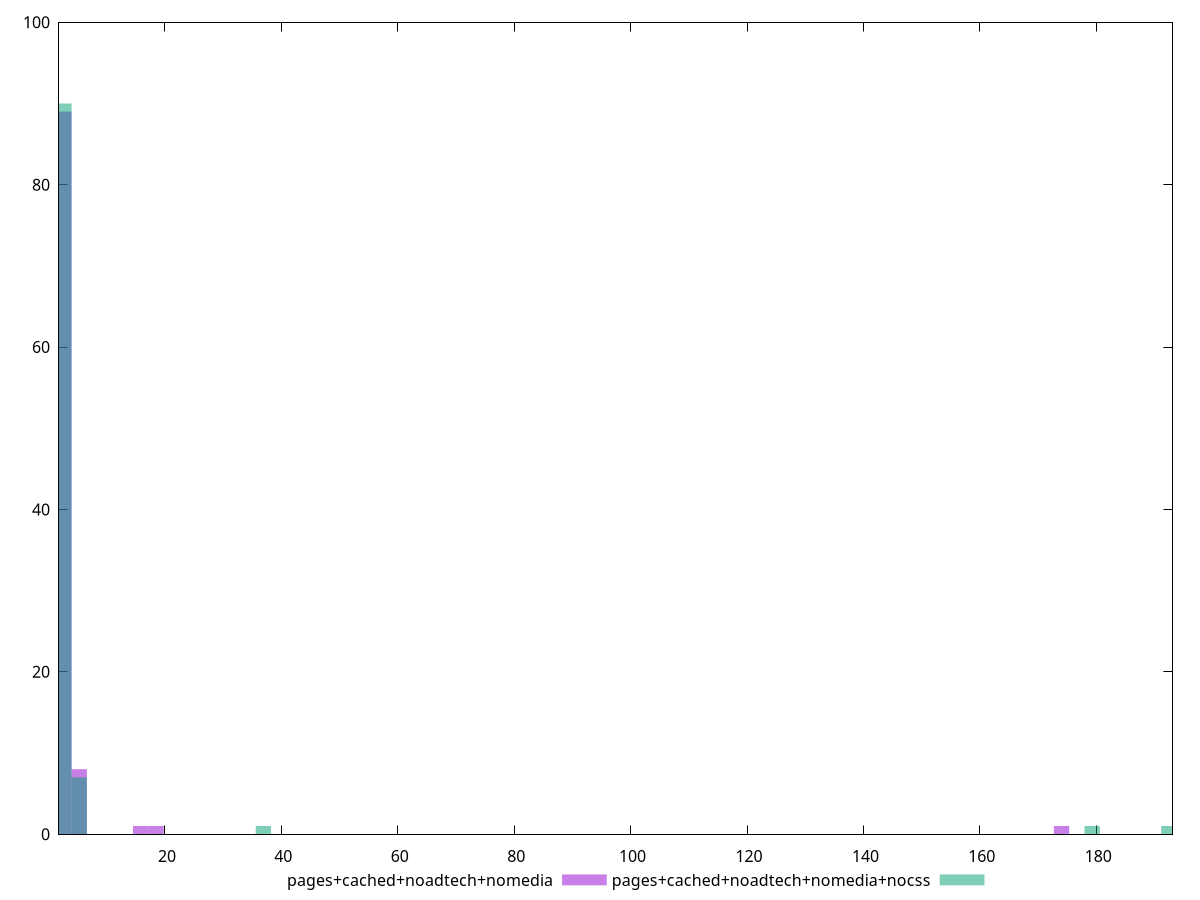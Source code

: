 reset

$pagesCachedNoadtechNomedia <<EOF
174.0275618240428 1
5.273562479516449 8
2.6367812397582244 89
15.820687438549346 1
18.45746867830757 1
EOF

$pagesCachedNoadtechNomediaNocss <<EOF
192.48503050235038 1
179.30112430355925 1
5.273562479516449 7
2.6367812397582244 90
36.91493735661514 1
EOF

set key outside below
set boxwidth 2.6367812397582244
set xrange [1.799:193.0959999999999]
set yrange [0:100]
set trange [0:100]
set style fill transparent solid 0.5 noborder
set terminal svg size 640, 500 enhanced background rgb 'white'
set output "report_00019_2021-02-10T18-14-37.922Z//server-response-time/comparison/histogram/3_vs_4.svg"

plot $pagesCachedNoadtechNomedia title "pages+cached+noadtech+nomedia" with boxes, \
     $pagesCachedNoadtechNomediaNocss title "pages+cached+noadtech+nomedia+nocss" with boxes

reset
